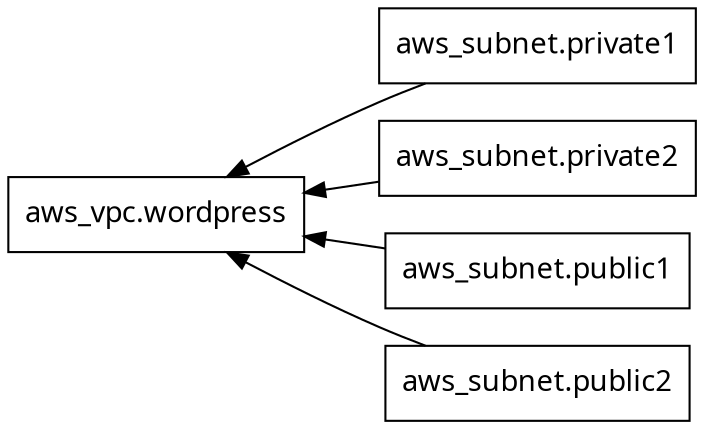 digraph G {
  rankdir = "RL";
  node [shape = rect, fontname = "sans-serif"];
  "aws_subnet.private1" [label="aws_subnet.private1"];
  "aws_subnet.private2" [label="aws_subnet.private2"];
  "aws_subnet.public1" [label="aws_subnet.public1"];
  "aws_subnet.public2" [label="aws_subnet.public2"];
  "aws_vpc.wordpress" [label="aws_vpc.wordpress"];
  "aws_subnet.private1" -> "aws_vpc.wordpress";
  "aws_subnet.private2" -> "aws_vpc.wordpress";
  "aws_subnet.public1" -> "aws_vpc.wordpress";
  "aws_subnet.public2" -> "aws_vpc.wordpress";
}
